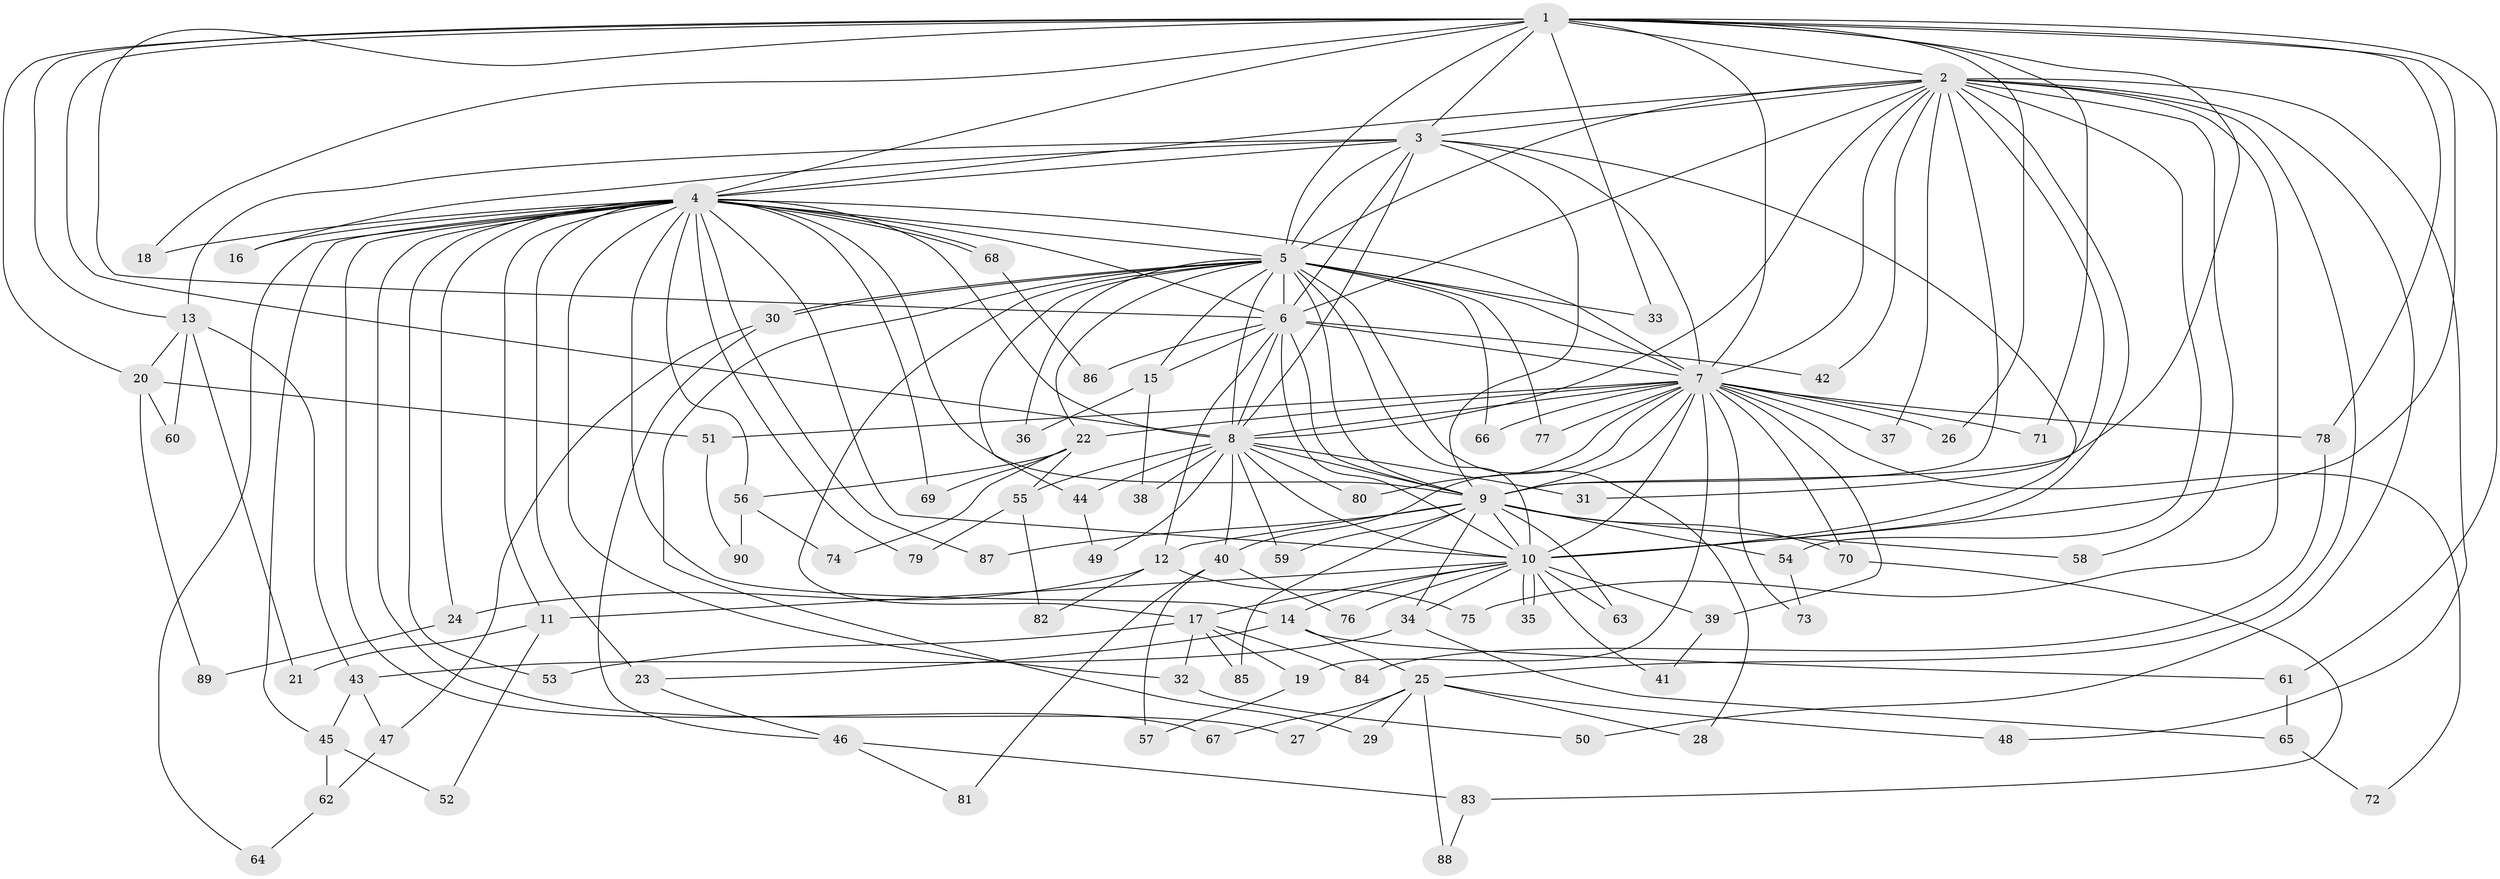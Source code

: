 // coarse degree distribution, {6: 0.015625, 10: 0.015625, 4: 0.09375, 23: 0.015625, 5: 0.078125, 2: 0.359375, 3: 0.25, 8: 0.015625, 15: 0.03125, 12: 0.015625, 16: 0.046875, 1: 0.015625, 22: 0.015625, 7: 0.015625, 14: 0.015625}
// Generated by graph-tools (version 1.1) at 2025/36/03/04/25 23:36:25]
// undirected, 90 vertices, 205 edges
graph export_dot {
  node [color=gray90,style=filled];
  1;
  2;
  3;
  4;
  5;
  6;
  7;
  8;
  9;
  10;
  11;
  12;
  13;
  14;
  15;
  16;
  17;
  18;
  19;
  20;
  21;
  22;
  23;
  24;
  25;
  26;
  27;
  28;
  29;
  30;
  31;
  32;
  33;
  34;
  35;
  36;
  37;
  38;
  39;
  40;
  41;
  42;
  43;
  44;
  45;
  46;
  47;
  48;
  49;
  50;
  51;
  52;
  53;
  54;
  55;
  56;
  57;
  58;
  59;
  60;
  61;
  62;
  63;
  64;
  65;
  66;
  67;
  68;
  69;
  70;
  71;
  72;
  73;
  74;
  75;
  76;
  77;
  78;
  79;
  80;
  81;
  82;
  83;
  84;
  85;
  86;
  87;
  88;
  89;
  90;
  1 -- 2;
  1 -- 3;
  1 -- 4;
  1 -- 5;
  1 -- 6;
  1 -- 7;
  1 -- 8;
  1 -- 9;
  1 -- 10;
  1 -- 13;
  1 -- 18;
  1 -- 20;
  1 -- 26;
  1 -- 33;
  1 -- 61;
  1 -- 71;
  1 -- 78;
  2 -- 3;
  2 -- 4;
  2 -- 5;
  2 -- 6;
  2 -- 7;
  2 -- 8;
  2 -- 9;
  2 -- 10;
  2 -- 25;
  2 -- 31;
  2 -- 37;
  2 -- 42;
  2 -- 48;
  2 -- 50;
  2 -- 54;
  2 -- 58;
  2 -- 75;
  3 -- 4;
  3 -- 5;
  3 -- 6;
  3 -- 7;
  3 -- 8;
  3 -- 9;
  3 -- 10;
  3 -- 13;
  3 -- 16;
  4 -- 5;
  4 -- 6;
  4 -- 7;
  4 -- 8;
  4 -- 9;
  4 -- 10;
  4 -- 11;
  4 -- 14;
  4 -- 16;
  4 -- 18;
  4 -- 23;
  4 -- 24;
  4 -- 27;
  4 -- 32;
  4 -- 45;
  4 -- 53;
  4 -- 56;
  4 -- 64;
  4 -- 67;
  4 -- 68;
  4 -- 68;
  4 -- 69;
  4 -- 79;
  4 -- 87;
  5 -- 6;
  5 -- 7;
  5 -- 8;
  5 -- 9;
  5 -- 10;
  5 -- 15;
  5 -- 17;
  5 -- 22;
  5 -- 28;
  5 -- 29;
  5 -- 30;
  5 -- 30;
  5 -- 33;
  5 -- 36;
  5 -- 44;
  5 -- 66;
  5 -- 77;
  6 -- 7;
  6 -- 8;
  6 -- 9;
  6 -- 10;
  6 -- 12;
  6 -- 15;
  6 -- 42;
  6 -- 86;
  7 -- 8;
  7 -- 9;
  7 -- 10;
  7 -- 19;
  7 -- 22;
  7 -- 26;
  7 -- 37;
  7 -- 39;
  7 -- 40;
  7 -- 51;
  7 -- 66;
  7 -- 70;
  7 -- 71;
  7 -- 72;
  7 -- 73;
  7 -- 77;
  7 -- 78;
  7 -- 80;
  8 -- 9;
  8 -- 10;
  8 -- 31;
  8 -- 38;
  8 -- 40;
  8 -- 44;
  8 -- 49;
  8 -- 55;
  8 -- 59;
  8 -- 80;
  9 -- 10;
  9 -- 12;
  9 -- 34;
  9 -- 54;
  9 -- 58;
  9 -- 59;
  9 -- 63;
  9 -- 70;
  9 -- 85;
  9 -- 87;
  10 -- 11;
  10 -- 14;
  10 -- 17;
  10 -- 34;
  10 -- 35;
  10 -- 35;
  10 -- 39;
  10 -- 41;
  10 -- 63;
  10 -- 76;
  11 -- 21;
  11 -- 52;
  12 -- 24;
  12 -- 75;
  12 -- 82;
  13 -- 20;
  13 -- 21;
  13 -- 43;
  13 -- 60;
  14 -- 23;
  14 -- 25;
  14 -- 61;
  15 -- 36;
  15 -- 38;
  17 -- 19;
  17 -- 32;
  17 -- 53;
  17 -- 84;
  17 -- 85;
  19 -- 57;
  20 -- 51;
  20 -- 60;
  20 -- 89;
  22 -- 55;
  22 -- 56;
  22 -- 69;
  22 -- 74;
  23 -- 46;
  24 -- 89;
  25 -- 27;
  25 -- 28;
  25 -- 29;
  25 -- 48;
  25 -- 67;
  25 -- 88;
  30 -- 46;
  30 -- 47;
  32 -- 50;
  34 -- 43;
  34 -- 65;
  39 -- 41;
  40 -- 57;
  40 -- 76;
  40 -- 81;
  43 -- 45;
  43 -- 47;
  44 -- 49;
  45 -- 52;
  45 -- 62;
  46 -- 81;
  46 -- 83;
  47 -- 62;
  51 -- 90;
  54 -- 73;
  55 -- 79;
  55 -- 82;
  56 -- 74;
  56 -- 90;
  61 -- 65;
  62 -- 64;
  65 -- 72;
  68 -- 86;
  70 -- 83;
  78 -- 84;
  83 -- 88;
}

